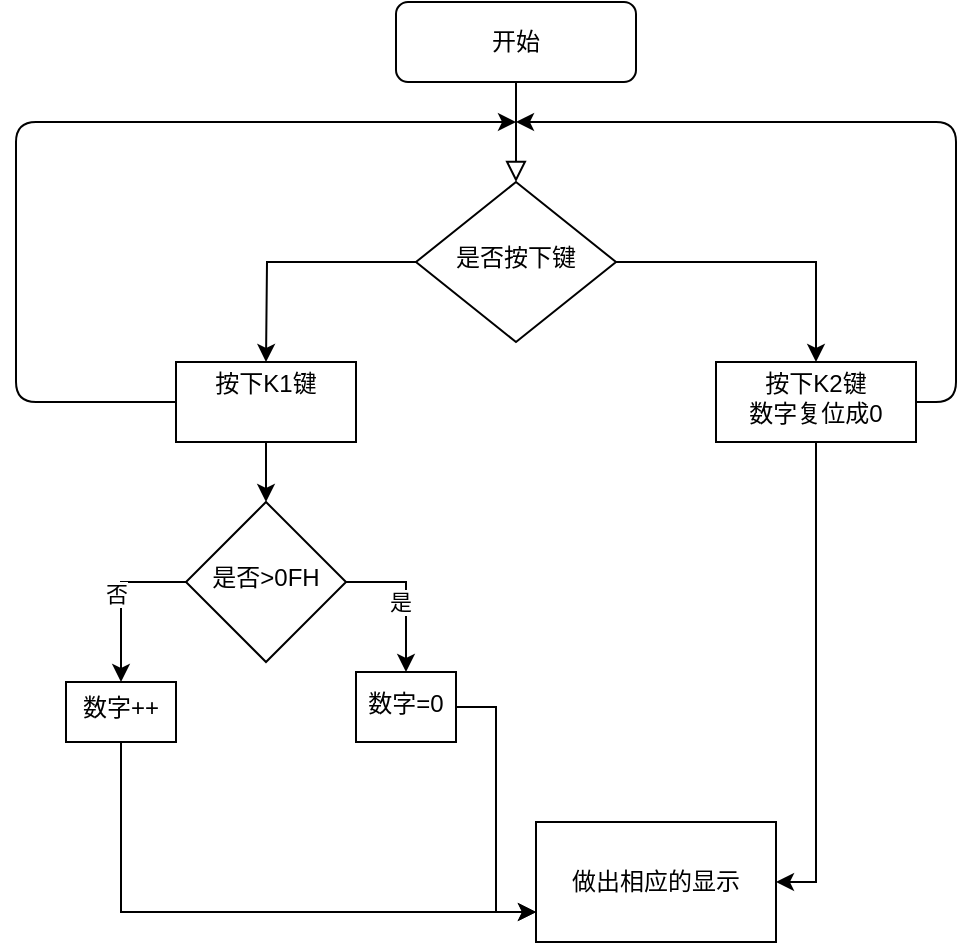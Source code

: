 <mxfile version="13.8.8" type="github">
  <diagram id="C5RBs43oDa-KdzZeNtuy" name="Page-1">
    <mxGraphModel dx="1044" dy="576" grid="0" gridSize="10" guides="1" tooltips="1" connect="1" arrows="1" fold="1" page="1" pageScale="1" pageWidth="827" pageHeight="1169" math="0" shadow="0">
      <root>
        <mxCell id="WIyWlLk6GJQsqaUBKTNV-0" />
        <mxCell id="WIyWlLk6GJQsqaUBKTNV-1" parent="WIyWlLk6GJQsqaUBKTNV-0" />
        <mxCell id="WIyWlLk6GJQsqaUBKTNV-2" value="" style="rounded=0;html=1;jettySize=auto;orthogonalLoop=1;fontSize=11;endArrow=block;endFill=0;endSize=8;strokeWidth=1;shadow=0;labelBackgroundColor=none;edgeStyle=orthogonalEdgeStyle;" parent="WIyWlLk6GJQsqaUBKTNV-1" source="WIyWlLk6GJQsqaUBKTNV-3" target="WIyWlLk6GJQsqaUBKTNV-6" edge="1">
          <mxGeometry relative="1" as="geometry" />
        </mxCell>
        <mxCell id="WIyWlLk6GJQsqaUBKTNV-3" value="开始" style="rounded=1;whiteSpace=wrap;html=1;fontSize=12;glass=0;strokeWidth=1;shadow=0;" parent="WIyWlLk6GJQsqaUBKTNV-1" vertex="1">
          <mxGeometry x="270" y="80" width="120" height="40" as="geometry" />
        </mxCell>
        <mxCell id="V2EvNVE3QbB8JS8L3_zT-1" value="" style="edgeStyle=orthogonalEdgeStyle;rounded=0;orthogonalLoop=1;jettySize=auto;html=1;" edge="1" parent="WIyWlLk6GJQsqaUBKTNV-1" source="WIyWlLk6GJQsqaUBKTNV-6" target="V2EvNVE3QbB8JS8L3_zT-0">
          <mxGeometry relative="1" as="geometry" />
        </mxCell>
        <mxCell id="V2EvNVE3QbB8JS8L3_zT-3" value="" style="edgeStyle=orthogonalEdgeStyle;rounded=0;orthogonalLoop=1;jettySize=auto;html=1;" edge="1" parent="WIyWlLk6GJQsqaUBKTNV-1" source="WIyWlLk6GJQsqaUBKTNV-6">
          <mxGeometry relative="1" as="geometry">
            <mxPoint x="205" y="260" as="targetPoint" />
          </mxGeometry>
        </mxCell>
        <mxCell id="WIyWlLk6GJQsqaUBKTNV-6" value="是否按下键" style="rhombus;whiteSpace=wrap;html=1;shadow=0;fontFamily=Helvetica;fontSize=12;align=center;strokeWidth=1;spacing=6;spacingTop=-4;" parent="WIyWlLk6GJQsqaUBKTNV-1" vertex="1">
          <mxGeometry x="280" y="170" width="100" height="80" as="geometry" />
        </mxCell>
        <mxCell id="V2EvNVE3QbB8JS8L3_zT-30" value="" style="edgeStyle=orthogonalEdgeStyle;rounded=0;orthogonalLoop=1;jettySize=auto;html=1;entryX=1;entryY=0.5;entryDx=0;entryDy=0;" edge="1" parent="WIyWlLk6GJQsqaUBKTNV-1" source="V2EvNVE3QbB8JS8L3_zT-0" target="V2EvNVE3QbB8JS8L3_zT-4">
          <mxGeometry relative="1" as="geometry">
            <mxPoint x="460" y="380" as="targetPoint" />
          </mxGeometry>
        </mxCell>
        <mxCell id="V2EvNVE3QbB8JS8L3_zT-0" value="按下K2键&lt;br&gt;数字复位成0" style="whiteSpace=wrap;html=1;shadow=0;strokeWidth=1;spacing=6;spacingTop=-4;" vertex="1" parent="WIyWlLk6GJQsqaUBKTNV-1">
          <mxGeometry x="430" y="260" width="100" height="40" as="geometry" />
        </mxCell>
        <mxCell id="V2EvNVE3QbB8JS8L3_zT-13" value="" style="edgeStyle=orthogonalEdgeStyle;rounded=0;orthogonalLoop=1;jettySize=auto;html=1;" edge="1" parent="WIyWlLk6GJQsqaUBKTNV-1" source="V2EvNVE3QbB8JS8L3_zT-2" target="V2EvNVE3QbB8JS8L3_zT-12">
          <mxGeometry relative="1" as="geometry" />
        </mxCell>
        <mxCell id="V2EvNVE3QbB8JS8L3_zT-2" value="&lt;span&gt;按下K1键&lt;br&gt;&lt;br&gt;&lt;/span&gt;" style="whiteSpace=wrap;html=1;shadow=0;strokeWidth=1;spacing=6;spacingTop=-4;" vertex="1" parent="WIyWlLk6GJQsqaUBKTNV-1">
          <mxGeometry x="160" y="260" width="90" height="40" as="geometry" />
        </mxCell>
        <mxCell id="V2EvNVE3QbB8JS8L3_zT-4" value="做出相应的显示" style="rounded=0;whiteSpace=wrap;html=1;" vertex="1" parent="WIyWlLk6GJQsqaUBKTNV-1">
          <mxGeometry x="340" y="490" width="120" height="60" as="geometry" />
        </mxCell>
        <mxCell id="V2EvNVE3QbB8JS8L3_zT-7" value="" style="endArrow=classic;html=1;exitX=1;exitY=0.5;exitDx=0;exitDy=0;" edge="1" parent="WIyWlLk6GJQsqaUBKTNV-1" source="V2EvNVE3QbB8JS8L3_zT-0">
          <mxGeometry width="50" height="50" relative="1" as="geometry">
            <mxPoint x="440" y="230" as="sourcePoint" />
            <mxPoint x="330" y="140" as="targetPoint" />
            <Array as="points">
              <mxPoint x="550" y="280" />
              <mxPoint x="550" y="140" />
            </Array>
          </mxGeometry>
        </mxCell>
        <mxCell id="V2EvNVE3QbB8JS8L3_zT-8" value="" style="endArrow=classic;html=1;" edge="1" parent="WIyWlLk6GJQsqaUBKTNV-1" source="V2EvNVE3QbB8JS8L3_zT-2">
          <mxGeometry width="50" height="50" relative="1" as="geometry">
            <mxPoint x="290" y="330" as="sourcePoint" />
            <mxPoint x="330" y="140" as="targetPoint" />
            <Array as="points">
              <mxPoint x="80" y="280" />
              <mxPoint x="80" y="140" />
            </Array>
          </mxGeometry>
        </mxCell>
        <mxCell id="V2EvNVE3QbB8JS8L3_zT-17" value="" style="edgeStyle=orthogonalEdgeStyle;rounded=0;orthogonalLoop=1;jettySize=auto;html=1;" edge="1" parent="WIyWlLk6GJQsqaUBKTNV-1" source="V2EvNVE3QbB8JS8L3_zT-12" target="V2EvNVE3QbB8JS8L3_zT-16">
          <mxGeometry relative="1" as="geometry" />
        </mxCell>
        <mxCell id="V2EvNVE3QbB8JS8L3_zT-28" value="是" style="edgeLabel;html=1;align=center;verticalAlign=middle;resizable=0;points=[];" vertex="1" connectable="0" parent="V2EvNVE3QbB8JS8L3_zT-17">
          <mxGeometry x="-0.274" y="-10" relative="1" as="geometry">
            <mxPoint as="offset" />
          </mxGeometry>
        </mxCell>
        <mxCell id="V2EvNVE3QbB8JS8L3_zT-20" value="" style="edgeStyle=orthogonalEdgeStyle;rounded=0;orthogonalLoop=1;jettySize=auto;html=1;" edge="1" parent="WIyWlLk6GJQsqaUBKTNV-1" source="V2EvNVE3QbB8JS8L3_zT-12" target="V2EvNVE3QbB8JS8L3_zT-19">
          <mxGeometry relative="1" as="geometry" />
        </mxCell>
        <mxCell id="V2EvNVE3QbB8JS8L3_zT-27" value="否" style="edgeLabel;html=1;align=center;verticalAlign=middle;resizable=0;points=[];" vertex="1" connectable="0" parent="V2EvNVE3QbB8JS8L3_zT-20">
          <mxGeometry x="-0.212" y="7" relative="1" as="geometry">
            <mxPoint x="-10" y="6" as="offset" />
          </mxGeometry>
        </mxCell>
        <mxCell id="V2EvNVE3QbB8JS8L3_zT-12" value="是否&amp;gt;0FH" style="rhombus;whiteSpace=wrap;html=1;shadow=0;strokeWidth=1;spacing=6;spacingTop=-4;" vertex="1" parent="WIyWlLk6GJQsqaUBKTNV-1">
          <mxGeometry x="165" y="330" width="80" height="80" as="geometry" />
        </mxCell>
        <mxCell id="V2EvNVE3QbB8JS8L3_zT-22" value="" style="edgeStyle=orthogonalEdgeStyle;rounded=0;orthogonalLoop=1;jettySize=auto;html=1;entryX=0;entryY=0.75;entryDx=0;entryDy=0;" edge="1" parent="WIyWlLk6GJQsqaUBKTNV-1" source="V2EvNVE3QbB8JS8L3_zT-16" target="V2EvNVE3QbB8JS8L3_zT-4">
          <mxGeometry relative="1" as="geometry">
            <mxPoint x="275" y="530" as="targetPoint" />
          </mxGeometry>
        </mxCell>
        <mxCell id="V2EvNVE3QbB8JS8L3_zT-16" value="数字=0" style="whiteSpace=wrap;html=1;shadow=0;strokeWidth=1;spacing=6;spacingTop=-4;" vertex="1" parent="WIyWlLk6GJQsqaUBKTNV-1">
          <mxGeometry x="250" y="415" width="50" height="35" as="geometry" />
        </mxCell>
        <mxCell id="V2EvNVE3QbB8JS8L3_zT-24" value="" style="edgeStyle=orthogonalEdgeStyle;rounded=0;orthogonalLoop=1;jettySize=auto;html=1;entryX=0;entryY=0.75;entryDx=0;entryDy=0;" edge="1" parent="WIyWlLk6GJQsqaUBKTNV-1" source="V2EvNVE3QbB8JS8L3_zT-19" target="V2EvNVE3QbB8JS8L3_zT-4">
          <mxGeometry relative="1" as="geometry">
            <mxPoint x="132.5" y="530" as="targetPoint" />
            <Array as="points">
              <mxPoint x="132" y="535" />
            </Array>
          </mxGeometry>
        </mxCell>
        <mxCell id="V2EvNVE3QbB8JS8L3_zT-19" value="&lt;span&gt;数字++&lt;/span&gt;" style="whiteSpace=wrap;html=1;shadow=0;strokeWidth=1;spacing=6;spacingTop=-4;" vertex="1" parent="WIyWlLk6GJQsqaUBKTNV-1">
          <mxGeometry x="105" y="420" width="55" height="30" as="geometry" />
        </mxCell>
      </root>
    </mxGraphModel>
  </diagram>
</mxfile>
